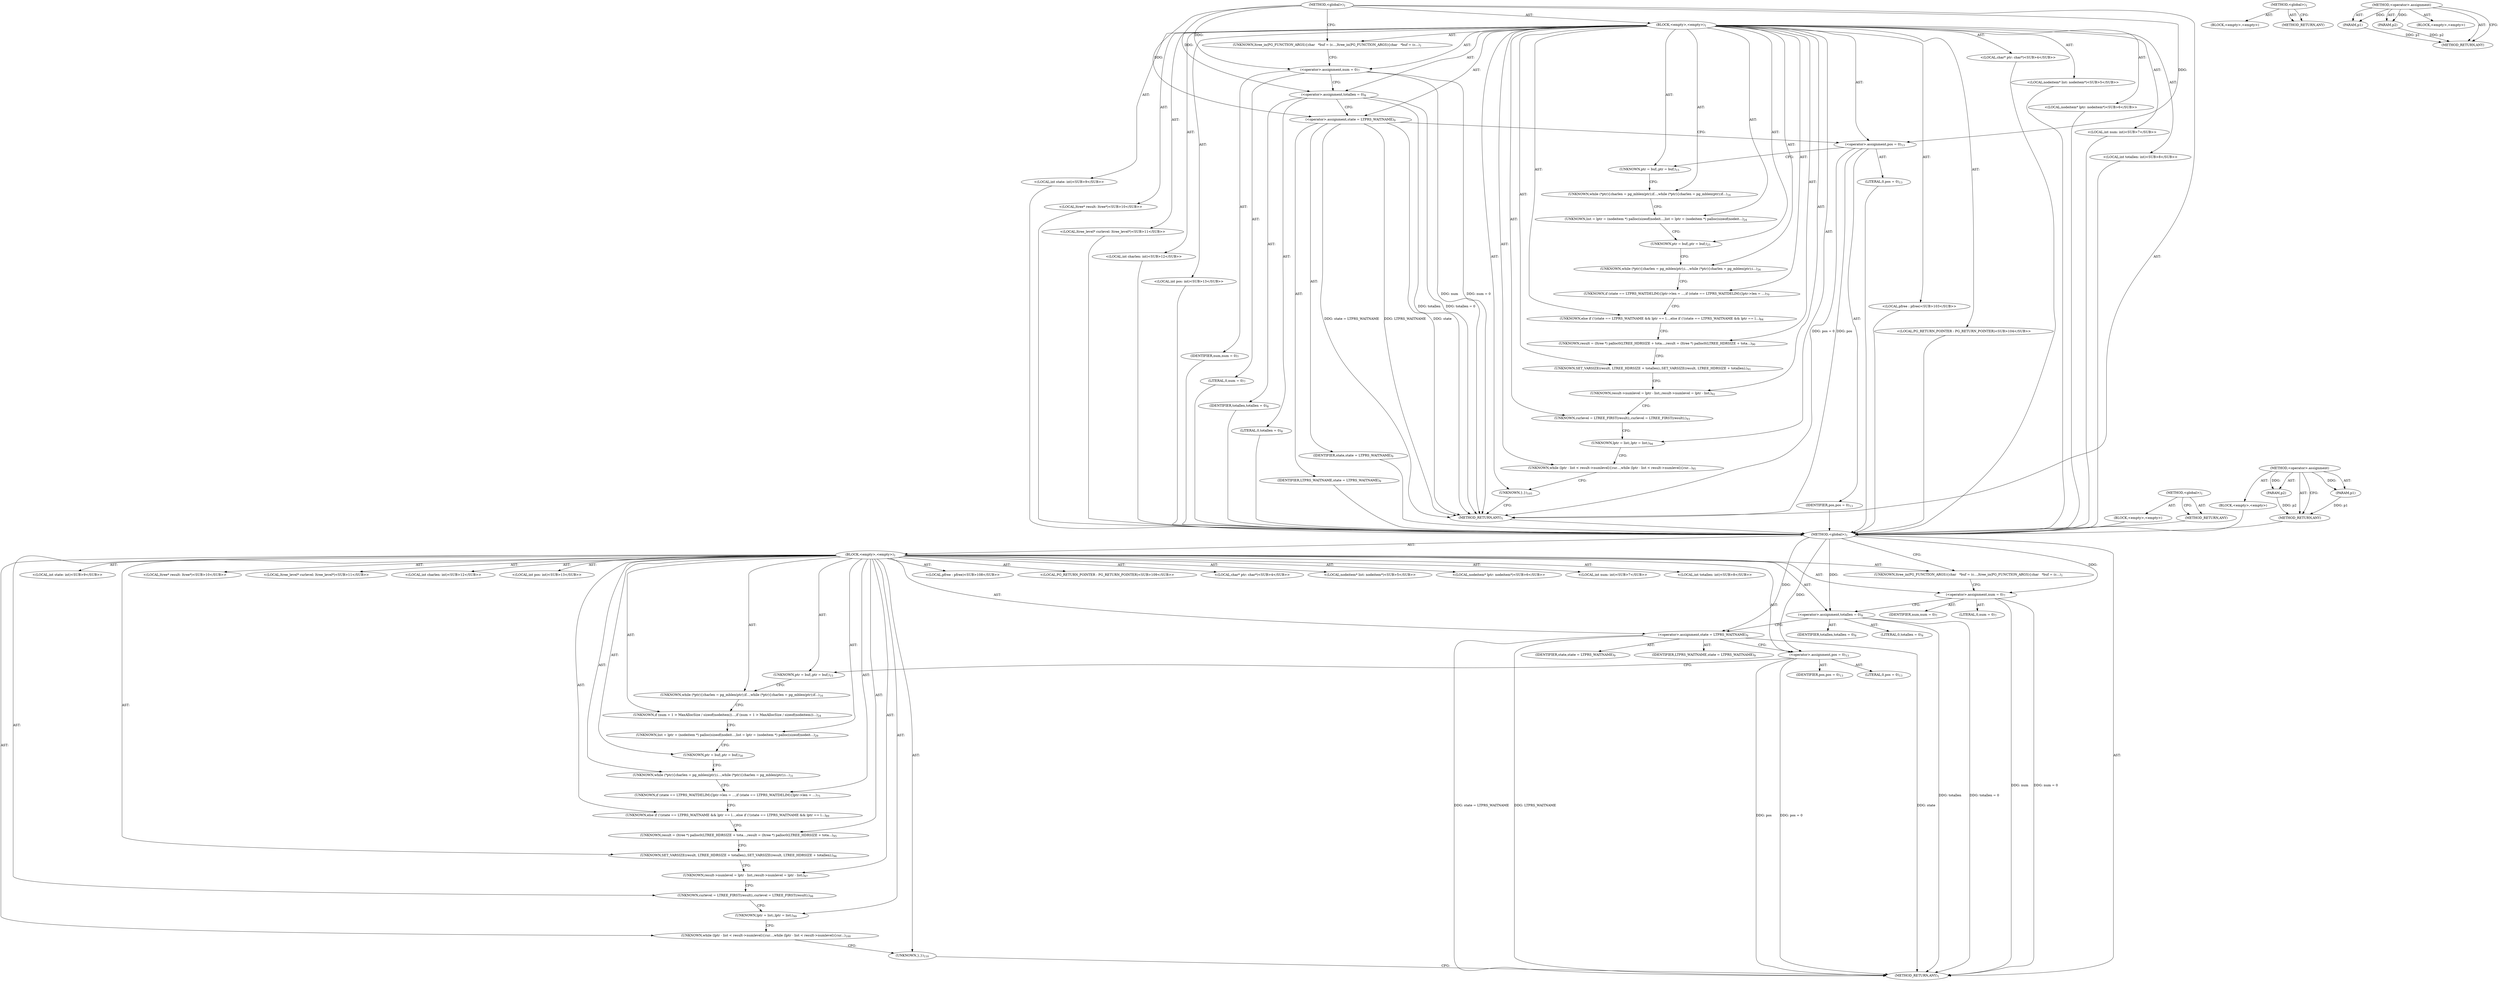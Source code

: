digraph "&lt;operator&gt;.assignment" {
vulnerable_6 [label=<(METHOD,&lt;global&gt;)<SUB>1</SUB>>];
vulnerable_7 [label=<(BLOCK,&lt;empty&gt;,&lt;empty&gt;)<SUB>1</SUB>>];
vulnerable_8 [label=<(UNKNOWN,ltree_in(PG_FUNCTION_ARGS)
{
	char	   *buf = (c...,ltree_in(PG_FUNCTION_ARGS)
{
	char	   *buf = (c...)<SUB>1</SUB>>];
vulnerable_9 [label="<(LOCAL,char* ptr: char*)<SUB>4</SUB>>"];
vulnerable_10 [label="<(LOCAL,nodeitem* list: nodeitem*)<SUB>5</SUB>>"];
vulnerable_11 [label="<(LOCAL,nodeitem* lptr: nodeitem*)<SUB>6</SUB>>"];
vulnerable_12 [label="<(LOCAL,int num: int)<SUB>7</SUB>>"];
vulnerable_13 [label="<(LOCAL,int totallen: int)<SUB>8</SUB>>"];
vulnerable_14 [label=<(&lt;operator&gt;.assignment,num = 0)<SUB>7</SUB>>];
vulnerable_15 [label=<(IDENTIFIER,num,num = 0)<SUB>7</SUB>>];
vulnerable_16 [label=<(LITERAL,0,num = 0)<SUB>7</SUB>>];
vulnerable_17 [label=<(&lt;operator&gt;.assignment,totallen = 0)<SUB>8</SUB>>];
vulnerable_18 [label=<(IDENTIFIER,totallen,totallen = 0)<SUB>8</SUB>>];
vulnerable_19 [label=<(LITERAL,0,totallen = 0)<SUB>8</SUB>>];
vulnerable_20 [label="<(LOCAL,int state: int)<SUB>9</SUB>>"];
vulnerable_21 [label=<(&lt;operator&gt;.assignment,state = LTPRS_WAITNAME)<SUB>9</SUB>>];
vulnerable_22 [label=<(IDENTIFIER,state,state = LTPRS_WAITNAME)<SUB>9</SUB>>];
vulnerable_23 [label=<(IDENTIFIER,LTPRS_WAITNAME,state = LTPRS_WAITNAME)<SUB>9</SUB>>];
vulnerable_24 [label="<(LOCAL,ltree* result: ltree*)<SUB>10</SUB>>"];
vulnerable_25 [label="<(LOCAL,ltree_level* curlevel: ltree_level*)<SUB>11</SUB>>"];
vulnerable_26 [label="<(LOCAL,int charlen: int)<SUB>12</SUB>>"];
vulnerable_27 [label="<(LOCAL,int pos: int)<SUB>13</SUB>>"];
vulnerable_28 [label=<(&lt;operator&gt;.assignment,pos = 0)<SUB>13</SUB>>];
vulnerable_29 [label=<(IDENTIFIER,pos,pos = 0)<SUB>13</SUB>>];
vulnerable_30 [label=<(LITERAL,0,pos = 0)<SUB>13</SUB>>];
vulnerable_31 [label=<(UNKNOWN,ptr = buf;,ptr = buf;)<SUB>15</SUB>>];
vulnerable_32 [label=<(UNKNOWN,while (*ptr)
	{
		charlen = pg_mblen(ptr);
		if...,while (*ptr)
	{
		charlen = pg_mblen(ptr);
		if...)<SUB>16</SUB>>];
vulnerable_33 [label=<(UNKNOWN,list = lptr = (nodeitem *) palloc(sizeof(nodeit...,list = lptr = (nodeitem *) palloc(sizeof(nodeit...)<SUB>24</SUB>>];
vulnerable_34 [label=<(UNKNOWN,ptr = buf;,ptr = buf;)<SUB>25</SUB>>];
vulnerable_35 [label=<(UNKNOWN,while (*ptr)
	{
		charlen = pg_mblen(ptr);

		i...,while (*ptr)
	{
		charlen = pg_mblen(ptr);

		i...)<SUB>26</SUB>>];
vulnerable_36 [label=<(UNKNOWN,if (state == LTPRS_WAITDELIM)
	{
		lptr-&gt;len = ...,if (state == LTPRS_WAITDELIM)
	{
		lptr-&gt;len = ...)<SUB>70</SUB>>];
vulnerable_37 [label=<(UNKNOWN,else if (!(state == LTPRS_WAITNAME &amp;&amp; lptr == l...,else if (!(state == LTPRS_WAITNAME &amp;&amp; lptr == l...)<SUB>84</SUB>>];
vulnerable_38 [label=<(UNKNOWN,result = (ltree *) palloc0(LTREE_HDRSIZE + tota...,result = (ltree *) palloc0(LTREE_HDRSIZE + tota...)<SUB>90</SUB>>];
vulnerable_39 [label=<(UNKNOWN,SET_VARSIZE(result, LTREE_HDRSIZE + totallen);,SET_VARSIZE(result, LTREE_HDRSIZE + totallen);)<SUB>91</SUB>>];
vulnerable_40 [label=<(UNKNOWN,result-&gt;numlevel = lptr - list;,result-&gt;numlevel = lptr - list;)<SUB>92</SUB>>];
vulnerable_41 [label=<(UNKNOWN,curlevel = LTREE_FIRST(result);,curlevel = LTREE_FIRST(result);)<SUB>93</SUB>>];
vulnerable_42 [label=<(UNKNOWN,lptr = list;,lptr = list;)<SUB>94</SUB>>];
vulnerable_43 [label=<(UNKNOWN,while (lptr - list &lt; result-&gt;numlevel)
	{
		cur...,while (lptr - list &lt; result-&gt;numlevel)
	{
		cur...)<SUB>95</SUB>>];
vulnerable_44 [label="<(LOCAL,pfree : pfree)<SUB>103</SUB>>"];
vulnerable_45 [label="<(LOCAL,PG_RETURN_POINTER : PG_RETURN_POINTER)<SUB>104</SUB>>"];
vulnerable_46 [label=<(UNKNOWN,},})<SUB>105</SUB>>];
vulnerable_47 [label=<(METHOD_RETURN,ANY)<SUB>1</SUB>>];
vulnerable_66 [label=<(METHOD,&lt;global&gt;)<SUB>1</SUB>>];
vulnerable_67 [label=<(BLOCK,&lt;empty&gt;,&lt;empty&gt;)>];
vulnerable_68 [label=<(METHOD_RETURN,ANY)>];
vulnerable_72 [label=<(METHOD,&lt;operator&gt;.assignment)>];
vulnerable_73 [label=<(PARAM,p1)>];
vulnerable_74 [label=<(PARAM,p2)>];
vulnerable_75 [label=<(BLOCK,&lt;empty&gt;,&lt;empty&gt;)>];
vulnerable_76 [label=<(METHOD_RETURN,ANY)>];
fixed_6 [label=<(METHOD,&lt;global&gt;)<SUB>1</SUB>>];
fixed_7 [label=<(BLOCK,&lt;empty&gt;,&lt;empty&gt;)<SUB>1</SUB>>];
fixed_8 [label=<(UNKNOWN,ltree_in(PG_FUNCTION_ARGS)
{
	char	   *buf = (c...,ltree_in(PG_FUNCTION_ARGS)
{
	char	   *buf = (c...)<SUB>1</SUB>>];
fixed_9 [label="<(LOCAL,char* ptr: char*)<SUB>4</SUB>>"];
fixed_10 [label="<(LOCAL,nodeitem* list: nodeitem*)<SUB>5</SUB>>"];
fixed_11 [label="<(LOCAL,nodeitem* lptr: nodeitem*)<SUB>6</SUB>>"];
fixed_12 [label="<(LOCAL,int num: int)<SUB>7</SUB>>"];
fixed_13 [label="<(LOCAL,int totallen: int)<SUB>8</SUB>>"];
fixed_14 [label=<(&lt;operator&gt;.assignment,num = 0)<SUB>7</SUB>>];
fixed_15 [label=<(IDENTIFIER,num,num = 0)<SUB>7</SUB>>];
fixed_16 [label=<(LITERAL,0,num = 0)<SUB>7</SUB>>];
fixed_17 [label=<(&lt;operator&gt;.assignment,totallen = 0)<SUB>8</SUB>>];
fixed_18 [label=<(IDENTIFIER,totallen,totallen = 0)<SUB>8</SUB>>];
fixed_19 [label=<(LITERAL,0,totallen = 0)<SUB>8</SUB>>];
fixed_20 [label="<(LOCAL,int state: int)<SUB>9</SUB>>"];
fixed_21 [label=<(&lt;operator&gt;.assignment,state = LTPRS_WAITNAME)<SUB>9</SUB>>];
fixed_22 [label=<(IDENTIFIER,state,state = LTPRS_WAITNAME)<SUB>9</SUB>>];
fixed_23 [label=<(IDENTIFIER,LTPRS_WAITNAME,state = LTPRS_WAITNAME)<SUB>9</SUB>>];
fixed_24 [label="<(LOCAL,ltree* result: ltree*)<SUB>10</SUB>>"];
fixed_25 [label="<(LOCAL,ltree_level* curlevel: ltree_level*)<SUB>11</SUB>>"];
fixed_26 [label="<(LOCAL,int charlen: int)<SUB>12</SUB>>"];
fixed_27 [label="<(LOCAL,int pos: int)<SUB>13</SUB>>"];
fixed_28 [label=<(&lt;operator&gt;.assignment,pos = 0)<SUB>13</SUB>>];
fixed_29 [label=<(IDENTIFIER,pos,pos = 0)<SUB>13</SUB>>];
fixed_30 [label=<(LITERAL,0,pos = 0)<SUB>13</SUB>>];
fixed_31 [label=<(UNKNOWN,ptr = buf;,ptr = buf;)<SUB>15</SUB>>];
fixed_32 [label=<(UNKNOWN,while (*ptr)
	{
		charlen = pg_mblen(ptr);
		if...,while (*ptr)
	{
		charlen = pg_mblen(ptr);
		if...)<SUB>16</SUB>>];
fixed_33 [label=<(UNKNOWN,if (num + 1 &gt; MaxAllocSize / sizeof(nodeitem))
...,if (num + 1 &gt; MaxAllocSize / sizeof(nodeitem))
...)<SUB>24</SUB>>];
fixed_34 [label=<(UNKNOWN,list = lptr = (nodeitem *) palloc(sizeof(nodeit...,list = lptr = (nodeitem *) palloc(sizeof(nodeit...)<SUB>29</SUB>>];
fixed_35 [label=<(UNKNOWN,ptr = buf;,ptr = buf;)<SUB>30</SUB>>];
fixed_36 [label=<(UNKNOWN,while (*ptr)
	{
		charlen = pg_mblen(ptr);

		i...,while (*ptr)
	{
		charlen = pg_mblen(ptr);

		i...)<SUB>31</SUB>>];
fixed_37 [label=<(UNKNOWN,if (state == LTPRS_WAITDELIM)
	{
		lptr-&gt;len = ...,if (state == LTPRS_WAITDELIM)
	{
		lptr-&gt;len = ...)<SUB>75</SUB>>];
fixed_38 [label=<(UNKNOWN,else if (!(state == LTPRS_WAITNAME &amp;&amp; lptr == l...,else if (!(state == LTPRS_WAITNAME &amp;&amp; lptr == l...)<SUB>89</SUB>>];
fixed_39 [label=<(UNKNOWN,result = (ltree *) palloc0(LTREE_HDRSIZE + tota...,result = (ltree *) palloc0(LTREE_HDRSIZE + tota...)<SUB>95</SUB>>];
fixed_40 [label=<(UNKNOWN,SET_VARSIZE(result, LTREE_HDRSIZE + totallen);,SET_VARSIZE(result, LTREE_HDRSIZE + totallen);)<SUB>96</SUB>>];
fixed_41 [label=<(UNKNOWN,result-&gt;numlevel = lptr - list;,result-&gt;numlevel = lptr - list;)<SUB>97</SUB>>];
fixed_42 [label=<(UNKNOWN,curlevel = LTREE_FIRST(result);,curlevel = LTREE_FIRST(result);)<SUB>98</SUB>>];
fixed_43 [label=<(UNKNOWN,lptr = list;,lptr = list;)<SUB>99</SUB>>];
fixed_44 [label=<(UNKNOWN,while (lptr - list &lt; result-&gt;numlevel)
	{
		cur...,while (lptr - list &lt; result-&gt;numlevel)
	{
		cur...)<SUB>100</SUB>>];
fixed_45 [label="<(LOCAL,pfree : pfree)<SUB>108</SUB>>"];
fixed_46 [label="<(LOCAL,PG_RETURN_POINTER : PG_RETURN_POINTER)<SUB>109</SUB>>"];
fixed_47 [label=<(UNKNOWN,},})<SUB>110</SUB>>];
fixed_48 [label=<(METHOD_RETURN,ANY)<SUB>1</SUB>>];
fixed_67 [label=<(METHOD,&lt;global&gt;)<SUB>1</SUB>>];
fixed_68 [label=<(BLOCK,&lt;empty&gt;,&lt;empty&gt;)>];
fixed_69 [label=<(METHOD_RETURN,ANY)>];
fixed_73 [label=<(METHOD,&lt;operator&gt;.assignment)>];
fixed_74 [label=<(PARAM,p1)>];
fixed_75 [label=<(PARAM,p2)>];
fixed_76 [label=<(BLOCK,&lt;empty&gt;,&lt;empty&gt;)>];
fixed_77 [label=<(METHOD_RETURN,ANY)>];
vulnerable_6 -> vulnerable_7  [key=0, label="AST: "];
vulnerable_6 -> vulnerable_47  [key=0, label="AST: "];
vulnerable_6 -> vulnerable_8  [key=0, label="CFG: "];
vulnerable_6 -> vulnerable_14  [key=0, label="DDG: "];
vulnerable_6 -> vulnerable_17  [key=0, label="DDG: "];
vulnerable_6 -> vulnerable_21  [key=0, label="DDG: "];
vulnerable_6 -> vulnerable_28  [key=0, label="DDG: "];
vulnerable_7 -> vulnerable_8  [key=0, label="AST: "];
vulnerable_7 -> vulnerable_9  [key=0, label="AST: "];
vulnerable_7 -> vulnerable_10  [key=0, label="AST: "];
vulnerable_7 -> vulnerable_11  [key=0, label="AST: "];
vulnerable_7 -> vulnerable_12  [key=0, label="AST: "];
vulnerable_7 -> vulnerable_13  [key=0, label="AST: "];
vulnerable_7 -> vulnerable_14  [key=0, label="AST: "];
vulnerable_7 -> vulnerable_17  [key=0, label="AST: "];
vulnerable_7 -> vulnerable_20  [key=0, label="AST: "];
vulnerable_7 -> vulnerable_21  [key=0, label="AST: "];
vulnerable_7 -> vulnerable_24  [key=0, label="AST: "];
vulnerable_7 -> vulnerable_25  [key=0, label="AST: "];
vulnerable_7 -> vulnerable_26  [key=0, label="AST: "];
vulnerable_7 -> vulnerable_27  [key=0, label="AST: "];
vulnerable_7 -> vulnerable_28  [key=0, label="AST: "];
vulnerable_7 -> vulnerable_31  [key=0, label="AST: "];
vulnerable_7 -> vulnerable_32  [key=0, label="AST: "];
vulnerable_7 -> vulnerable_33  [key=0, label="AST: "];
vulnerable_7 -> vulnerable_34  [key=0, label="AST: "];
vulnerable_7 -> vulnerable_35  [key=0, label="AST: "];
vulnerable_7 -> vulnerable_36  [key=0, label="AST: "];
vulnerable_7 -> vulnerable_37  [key=0, label="AST: "];
vulnerable_7 -> vulnerable_38  [key=0, label="AST: "];
vulnerable_7 -> vulnerable_39  [key=0, label="AST: "];
vulnerable_7 -> vulnerable_40  [key=0, label="AST: "];
vulnerable_7 -> vulnerable_41  [key=0, label="AST: "];
vulnerable_7 -> vulnerable_42  [key=0, label="AST: "];
vulnerable_7 -> vulnerable_43  [key=0, label="AST: "];
vulnerable_7 -> vulnerable_44  [key=0, label="AST: "];
vulnerable_7 -> vulnerable_45  [key=0, label="AST: "];
vulnerable_7 -> vulnerable_46  [key=0, label="AST: "];
vulnerable_8 -> vulnerable_14  [key=0, label="CFG: "];
vulnerable_9 -> fixed_6  [key=0];
vulnerable_10 -> fixed_6  [key=0];
vulnerable_11 -> fixed_6  [key=0];
vulnerable_12 -> fixed_6  [key=0];
vulnerable_13 -> fixed_6  [key=0];
vulnerable_14 -> vulnerable_15  [key=0, label="AST: "];
vulnerable_14 -> vulnerable_16  [key=0, label="AST: "];
vulnerable_14 -> vulnerable_17  [key=0, label="CFG: "];
vulnerable_14 -> vulnerable_47  [key=0, label="DDG: num"];
vulnerable_14 -> vulnerable_47  [key=1, label="DDG: num = 0"];
vulnerable_15 -> fixed_6  [key=0];
vulnerable_16 -> fixed_6  [key=0];
vulnerable_17 -> vulnerable_18  [key=0, label="AST: "];
vulnerable_17 -> vulnerable_19  [key=0, label="AST: "];
vulnerable_17 -> vulnerable_21  [key=0, label="CFG: "];
vulnerable_17 -> vulnerable_47  [key=0, label="DDG: totallen"];
vulnerable_17 -> vulnerable_47  [key=1, label="DDG: totallen = 0"];
vulnerable_18 -> fixed_6  [key=0];
vulnerable_19 -> fixed_6  [key=0];
vulnerable_20 -> fixed_6  [key=0];
vulnerable_21 -> vulnerable_22  [key=0, label="AST: "];
vulnerable_21 -> vulnerable_23  [key=0, label="AST: "];
vulnerable_21 -> vulnerable_28  [key=0, label="CFG: "];
vulnerable_21 -> vulnerable_47  [key=0, label="DDG: state"];
vulnerable_21 -> vulnerable_47  [key=1, label="DDG: state = LTPRS_WAITNAME"];
vulnerable_21 -> vulnerable_47  [key=2, label="DDG: LTPRS_WAITNAME"];
vulnerable_22 -> fixed_6  [key=0];
vulnerable_23 -> fixed_6  [key=0];
vulnerable_24 -> fixed_6  [key=0];
vulnerable_25 -> fixed_6  [key=0];
vulnerable_26 -> fixed_6  [key=0];
vulnerable_27 -> fixed_6  [key=0];
vulnerable_28 -> vulnerable_29  [key=0, label="AST: "];
vulnerable_28 -> vulnerable_30  [key=0, label="AST: "];
vulnerable_28 -> vulnerable_31  [key=0, label="CFG: "];
vulnerable_28 -> vulnerable_47  [key=0, label="DDG: pos"];
vulnerable_28 -> vulnerable_47  [key=1, label="DDG: pos = 0"];
vulnerable_29 -> fixed_6  [key=0];
vulnerable_30 -> fixed_6  [key=0];
vulnerable_31 -> vulnerable_32  [key=0, label="CFG: "];
vulnerable_32 -> vulnerable_33  [key=0, label="CFG: "];
vulnerable_33 -> vulnerable_34  [key=0, label="CFG: "];
vulnerable_34 -> vulnerable_35  [key=0, label="CFG: "];
vulnerable_35 -> vulnerable_36  [key=0, label="CFG: "];
vulnerable_36 -> vulnerable_37  [key=0, label="CFG: "];
vulnerable_37 -> vulnerable_38  [key=0, label="CFG: "];
vulnerable_38 -> vulnerable_39  [key=0, label="CFG: "];
vulnerable_39 -> vulnerable_40  [key=0, label="CFG: "];
vulnerable_40 -> vulnerable_41  [key=0, label="CFG: "];
vulnerable_41 -> vulnerable_42  [key=0, label="CFG: "];
vulnerable_42 -> vulnerable_43  [key=0, label="CFG: "];
vulnerable_43 -> vulnerable_46  [key=0, label="CFG: "];
vulnerable_44 -> fixed_6  [key=0];
vulnerable_45 -> fixed_6  [key=0];
vulnerable_46 -> vulnerable_47  [key=0, label="CFG: "];
vulnerable_47 -> fixed_6  [key=0];
vulnerable_66 -> vulnerable_67  [key=0, label="AST: "];
vulnerable_66 -> vulnerable_68  [key=0, label="AST: "];
vulnerable_66 -> vulnerable_68  [key=1, label="CFG: "];
vulnerable_67 -> fixed_6  [key=0];
vulnerable_68 -> fixed_6  [key=0];
vulnerable_72 -> vulnerable_73  [key=0, label="AST: "];
vulnerable_72 -> vulnerable_73  [key=1, label="DDG: "];
vulnerable_72 -> vulnerable_75  [key=0, label="AST: "];
vulnerable_72 -> vulnerable_74  [key=0, label="AST: "];
vulnerable_72 -> vulnerable_74  [key=1, label="DDG: "];
vulnerable_72 -> vulnerable_76  [key=0, label="AST: "];
vulnerable_72 -> vulnerable_76  [key=1, label="CFG: "];
vulnerable_73 -> vulnerable_76  [key=0, label="DDG: p1"];
vulnerable_74 -> vulnerable_76  [key=0, label="DDG: p2"];
vulnerable_75 -> fixed_6  [key=0];
vulnerable_76 -> fixed_6  [key=0];
fixed_6 -> fixed_7  [key=0, label="AST: "];
fixed_6 -> fixed_48  [key=0, label="AST: "];
fixed_6 -> fixed_8  [key=0, label="CFG: "];
fixed_6 -> fixed_14  [key=0, label="DDG: "];
fixed_6 -> fixed_17  [key=0, label="DDG: "];
fixed_6 -> fixed_21  [key=0, label="DDG: "];
fixed_6 -> fixed_28  [key=0, label="DDG: "];
fixed_7 -> fixed_8  [key=0, label="AST: "];
fixed_7 -> fixed_9  [key=0, label="AST: "];
fixed_7 -> fixed_10  [key=0, label="AST: "];
fixed_7 -> fixed_11  [key=0, label="AST: "];
fixed_7 -> fixed_12  [key=0, label="AST: "];
fixed_7 -> fixed_13  [key=0, label="AST: "];
fixed_7 -> fixed_14  [key=0, label="AST: "];
fixed_7 -> fixed_17  [key=0, label="AST: "];
fixed_7 -> fixed_20  [key=0, label="AST: "];
fixed_7 -> fixed_21  [key=0, label="AST: "];
fixed_7 -> fixed_24  [key=0, label="AST: "];
fixed_7 -> fixed_25  [key=0, label="AST: "];
fixed_7 -> fixed_26  [key=0, label="AST: "];
fixed_7 -> fixed_27  [key=0, label="AST: "];
fixed_7 -> fixed_28  [key=0, label="AST: "];
fixed_7 -> fixed_31  [key=0, label="AST: "];
fixed_7 -> fixed_32  [key=0, label="AST: "];
fixed_7 -> fixed_33  [key=0, label="AST: "];
fixed_7 -> fixed_34  [key=0, label="AST: "];
fixed_7 -> fixed_35  [key=0, label="AST: "];
fixed_7 -> fixed_36  [key=0, label="AST: "];
fixed_7 -> fixed_37  [key=0, label="AST: "];
fixed_7 -> fixed_38  [key=0, label="AST: "];
fixed_7 -> fixed_39  [key=0, label="AST: "];
fixed_7 -> fixed_40  [key=0, label="AST: "];
fixed_7 -> fixed_41  [key=0, label="AST: "];
fixed_7 -> fixed_42  [key=0, label="AST: "];
fixed_7 -> fixed_43  [key=0, label="AST: "];
fixed_7 -> fixed_44  [key=0, label="AST: "];
fixed_7 -> fixed_45  [key=0, label="AST: "];
fixed_7 -> fixed_46  [key=0, label="AST: "];
fixed_7 -> fixed_47  [key=0, label="AST: "];
fixed_8 -> fixed_14  [key=0, label="CFG: "];
fixed_14 -> fixed_15  [key=0, label="AST: "];
fixed_14 -> fixed_16  [key=0, label="AST: "];
fixed_14 -> fixed_17  [key=0, label="CFG: "];
fixed_14 -> fixed_48  [key=0, label="DDG: num"];
fixed_14 -> fixed_48  [key=1, label="DDG: num = 0"];
fixed_17 -> fixed_18  [key=0, label="AST: "];
fixed_17 -> fixed_19  [key=0, label="AST: "];
fixed_17 -> fixed_21  [key=0, label="CFG: "];
fixed_17 -> fixed_48  [key=0, label="DDG: totallen"];
fixed_17 -> fixed_48  [key=1, label="DDG: totallen = 0"];
fixed_21 -> fixed_22  [key=0, label="AST: "];
fixed_21 -> fixed_23  [key=0, label="AST: "];
fixed_21 -> fixed_28  [key=0, label="CFG: "];
fixed_21 -> fixed_48  [key=0, label="DDG: state"];
fixed_21 -> fixed_48  [key=1, label="DDG: state = LTPRS_WAITNAME"];
fixed_21 -> fixed_48  [key=2, label="DDG: LTPRS_WAITNAME"];
fixed_28 -> fixed_29  [key=0, label="AST: "];
fixed_28 -> fixed_30  [key=0, label="AST: "];
fixed_28 -> fixed_31  [key=0, label="CFG: "];
fixed_28 -> fixed_48  [key=0, label="DDG: pos"];
fixed_28 -> fixed_48  [key=1, label="DDG: pos = 0"];
fixed_31 -> fixed_32  [key=0, label="CFG: "];
fixed_32 -> fixed_33  [key=0, label="CFG: "];
fixed_33 -> fixed_34  [key=0, label="CFG: "];
fixed_34 -> fixed_35  [key=0, label="CFG: "];
fixed_35 -> fixed_36  [key=0, label="CFG: "];
fixed_36 -> fixed_37  [key=0, label="CFG: "];
fixed_37 -> fixed_38  [key=0, label="CFG: "];
fixed_38 -> fixed_39  [key=0, label="CFG: "];
fixed_39 -> fixed_40  [key=0, label="CFG: "];
fixed_40 -> fixed_41  [key=0, label="CFG: "];
fixed_41 -> fixed_42  [key=0, label="CFG: "];
fixed_42 -> fixed_43  [key=0, label="CFG: "];
fixed_43 -> fixed_44  [key=0, label="CFG: "];
fixed_44 -> fixed_47  [key=0, label="CFG: "];
fixed_47 -> fixed_48  [key=0, label="CFG: "];
fixed_67 -> fixed_68  [key=0, label="AST: "];
fixed_67 -> fixed_69  [key=0, label="AST: "];
fixed_67 -> fixed_69  [key=1, label="CFG: "];
fixed_73 -> fixed_74  [key=0, label="AST: "];
fixed_73 -> fixed_74  [key=1, label="DDG: "];
fixed_73 -> fixed_76  [key=0, label="AST: "];
fixed_73 -> fixed_75  [key=0, label="AST: "];
fixed_73 -> fixed_75  [key=1, label="DDG: "];
fixed_73 -> fixed_77  [key=0, label="AST: "];
fixed_73 -> fixed_77  [key=1, label="CFG: "];
fixed_74 -> fixed_77  [key=0, label="DDG: p1"];
fixed_75 -> fixed_77  [key=0, label="DDG: p2"];
}
